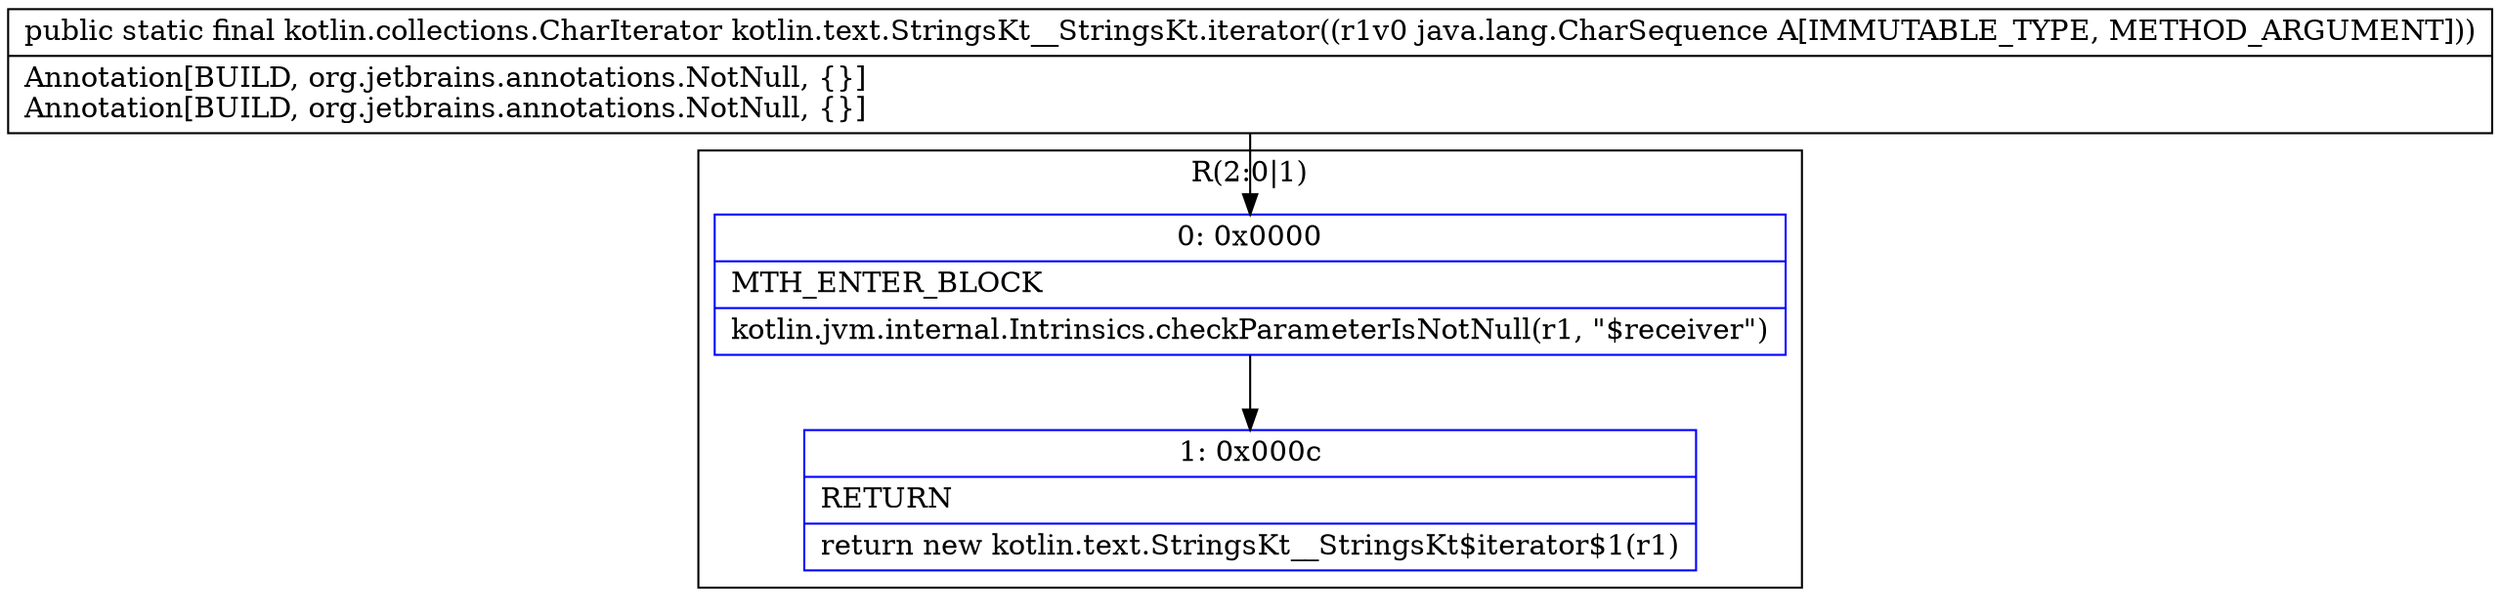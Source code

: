 digraph "CFG forkotlin.text.StringsKt__StringsKt.iterator(Ljava\/lang\/CharSequence;)Lkotlin\/collections\/CharIterator;" {
subgraph cluster_Region_431304395 {
label = "R(2:0|1)";
node [shape=record,color=blue];
Node_0 [shape=record,label="{0\:\ 0x0000|MTH_ENTER_BLOCK\l|kotlin.jvm.internal.Intrinsics.checkParameterIsNotNull(r1, \"$receiver\")\l}"];
Node_1 [shape=record,label="{1\:\ 0x000c|RETURN\l|return new kotlin.text.StringsKt__StringsKt$iterator$1(r1)\l}"];
}
MethodNode[shape=record,label="{public static final kotlin.collections.CharIterator kotlin.text.StringsKt__StringsKt.iterator((r1v0 java.lang.CharSequence A[IMMUTABLE_TYPE, METHOD_ARGUMENT]))  | Annotation[BUILD, org.jetbrains.annotations.NotNull, \{\}]\lAnnotation[BUILD, org.jetbrains.annotations.NotNull, \{\}]\l}"];
MethodNode -> Node_0;
Node_0 -> Node_1;
}

